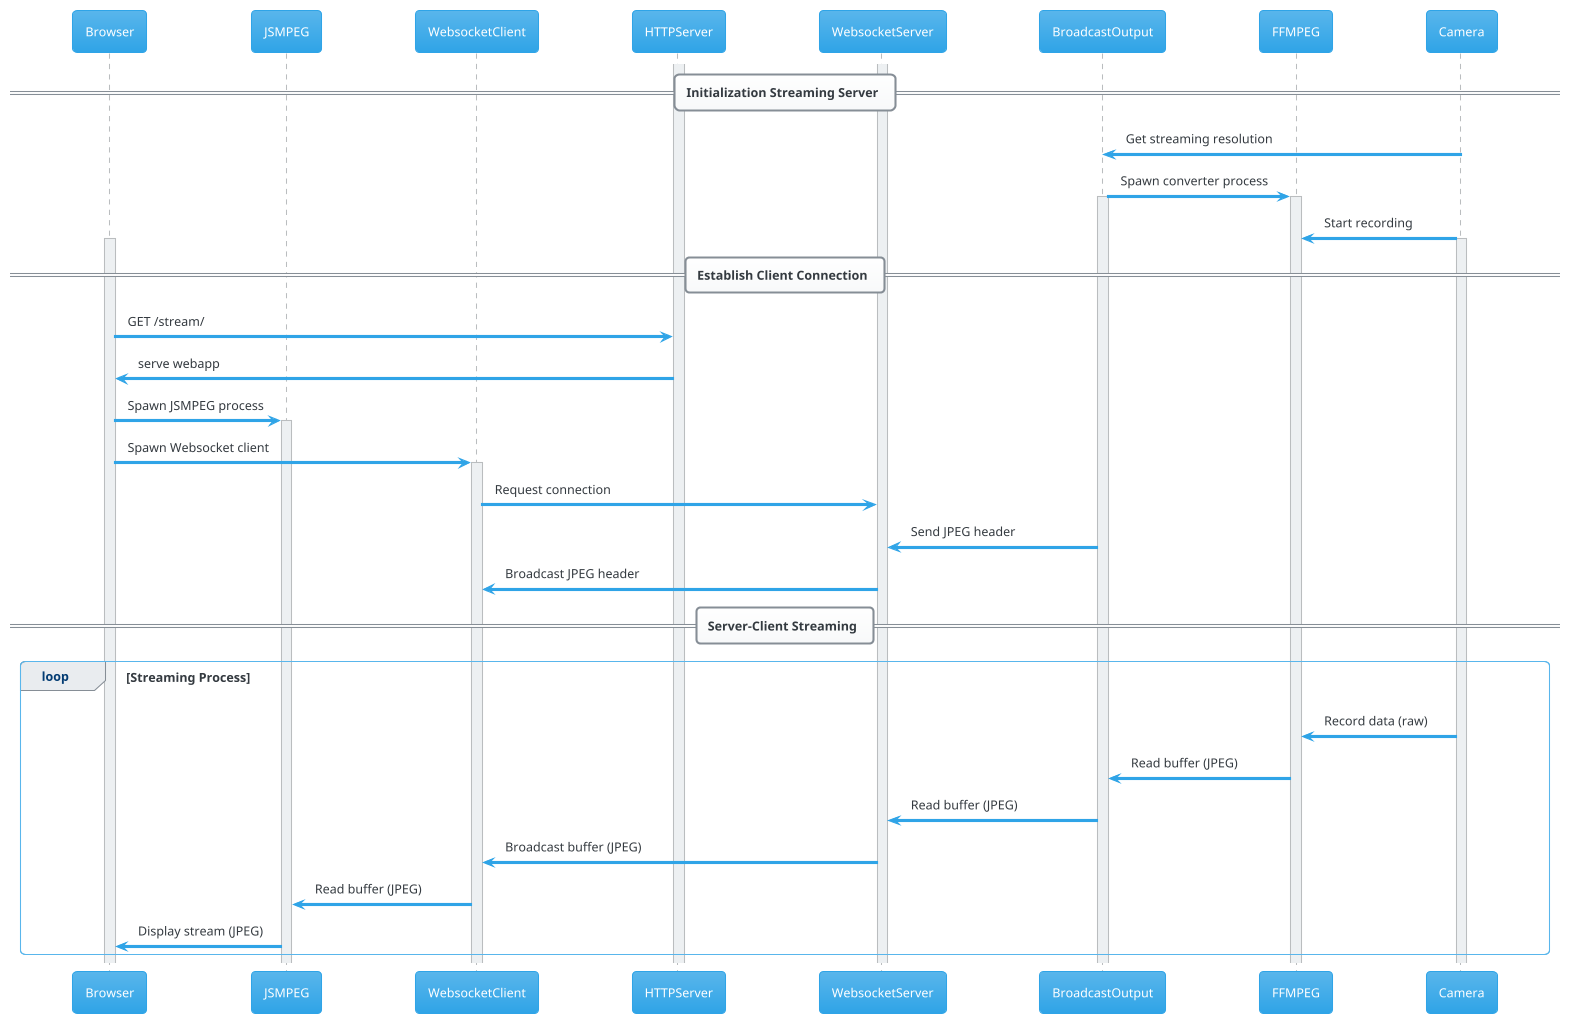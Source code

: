 @startuml
' !theme plain
!theme cerulean

' actor User as user
' collections Clients as clients 
' participant DEEPi as deepi

/' TODO: get rid of loop '/
/' TODO: show processes spawning '/
/' TODO: similar diagram for socket stream '/

participant Browser as browser
participant JSMPEG as jsmpeg
participant WebsocketClient as ws_client

participant HTTPServer as http
participant WebsocketServer as ws_server
participant BroadcastOutput as broadcast
participant FFMPEG as ffmpeg
participant Camera as picam

activate http
activate ws_server

== Initialization Streaming Server ==

broadcast <- picam: Get streaming resolution
broadcast -> ffmpeg: Spawn converter process
activate ffmpeg
activate broadcast
picam -> ffmpeg : Start recording
activate picam

' ... wait for connection ...

== Establish Client Connection ==

activate browser
browser -> http: GET /stream/
http -> browser: serve webapp
browser -> jsmpeg: Spawn JSMPEG process
activate jsmpeg
browser -> ws_client: Spawn Websocket client
activate ws_client
ws_client -> ws_server: Request connection
broadcast -> ws_server: Send JPEG header
ws_server -> ws_client: Broadcast JPEG header

== Server-Client Streaming ==

loop Streaming Process
picam -> ffmpeg: Record data (raw)
ffmpeg -> broadcast: Read buffer (JPEG)
ws_server <- broadcast: Read buffer (JPEG)
ws_server -> ws_client: Broadcast buffer (JPEG)
ws_client -> jsmpeg: Read buffer (JPEG)
jsmpeg -> browser: Display stream (JPEG)
end loop

@enduml
